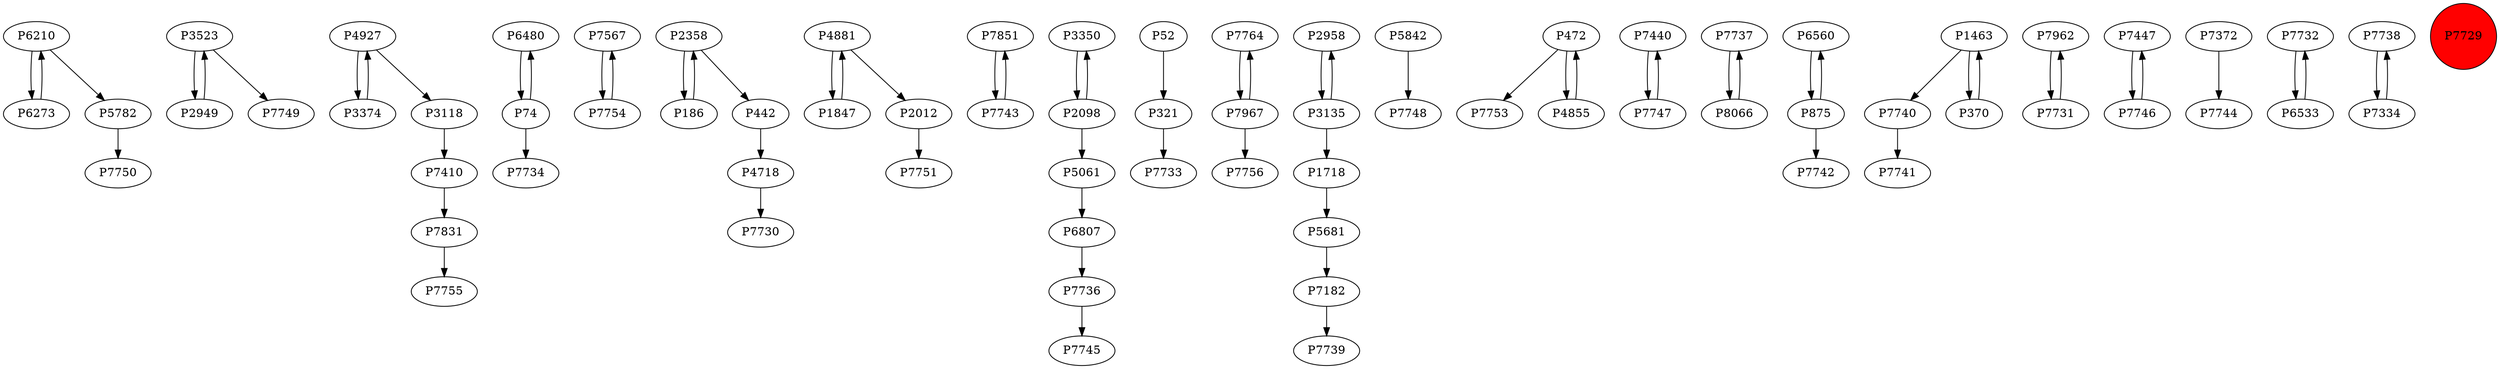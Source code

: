 digraph {
	P6210 -> P6273
	P3523 -> P2949
	P4927 -> P3374
	P5782 -> P7750
	P6480 -> P74
	P7567 -> P7754
	P4718 -> P7730
	P3374 -> P4927
	P2012 -> P7751
	P7410 -> P7831
	P7851 -> P7743
	P3350 -> P2098
	P321 -> P7733
	P7764 -> P7967
	P1847 -> P4881
	P2958 -> P3135
	P7967 -> P7764
	P5842 -> P7748
	P2098 -> P5061
	P3523 -> P7749
	P472 -> P7753
	P7440 -> P7747
	P4927 -> P3118
	P7737 -> P8066
	P6560 -> P875
	P74 -> P6480
	P7182 -> P7739
	P4881 -> P2012
	P2098 -> P3350
	P2949 -> P3523
	P1463 -> P7740
	P1718 -> P5681
	P7962 -> P7731
	P186 -> P2358
	P6807 -> P7736
	P7740 -> P7741
	P7447 -> P7746
	P4881 -> P1847
	P7372 -> P7744
	P4855 -> P472
	P3135 -> P1718
	P2358 -> P442
	P7731 -> P7962
	P370 -> P1463
	P472 -> P4855
	P1463 -> P370
	P7754 -> P7567
	P875 -> P6560
	P7743 -> P7851
	P7732 -> P6533
	P3118 -> P7410
	P7967 -> P7756
	P7746 -> P7447
	P6210 -> P5782
	P6273 -> P6210
	P7738 -> P7334
	P6533 -> P7732
	P7736 -> P7745
	P442 -> P4718
	P7747 -> P7440
	P7831 -> P7755
	P8066 -> P7737
	P7334 -> P7738
	P875 -> P7742
	P3135 -> P2958
	P52 -> P321
	P74 -> P7734
	P2358 -> P186
	P5061 -> P6807
	P5681 -> P7182
	P7729 [shape=circle]
	P7729 [style=filled]
	P7729 [fillcolor=red]
}
